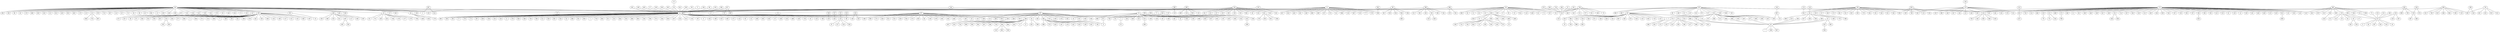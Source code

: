 strict graph "" {
	318 -- 547;
	318 -- 282;
	318 -- 361;
	318 -- 409;
	318 -- 485;
	318 -- 444;
	318 -- 82;
	318 -- 84;
	318 -- 127;
	318 -- 442;
	318 -- 5;
	318 -- 115;
	318 -- 338;
	318 -- 494;
	318 -- 283;
	318 -- 86;
	318 -- 40;
	318 -- 176;
	318 -- 333;
	318 -- 486;
	318 -- 64;
	318 -- 263;
	318 -- 245;
	318 -- 121;
	318 -- 615;
	318 -- 420;
	318 -- 925;
	318 -- 482;
	318 -- 170;
	318 -- 113;
	318 -- 976;
	318 -- 725;
	318 -- 367;
	318 -- 114;
	318 -- 527;
	318 -- 76;
	318 -- 36;
	318 -- 96;
	318 -- 417;
	318 -- 981;
	318 -- 13;
	318 -- 326;
	318 -- 411;
	318 -- 426;
	318 -- 107;
	318 -- 160;
	318 -- 48;
	318 -- 256;
	318 -- 423;
	318 -- 47;
	318 -- 169;
	318 -- 455;
	318 -- 370;
	318 -- 83;
	318 -- 375;
	318 -- 443;
	318 -- 424;
	318 -- 171;
	318 -- 183;
	547 -- 339;
	547 -- 847;
	547 -- 133;
	547 -- 165;
	547 -- 437;
	547 -- 38;
	547 -- 87;
	547 -- 340;
	679 -- 187;
	679 -- 80;
	679 -- 533;
	679 -- 68;
	679 -- 188;
	679 -- 81;
	679 -- 551;
	679 -- 971;
	679 -- 137;
	679 -- 189;
	679 -- 508;
	679 -- 69;
	679 -- 549;
	679 -- 663;
	679 -- 460;
	679 -- 375;
	764 -- 331;
	764 -- 168;
	764 -- 314;
	764 -- 74;
	764 -- 483;
	764 -- 541;
	764 -- 211;
	764 -- 30;
	764 -- 377;
	135 -- 336;
	135 -- 136;
	135 -- 27;
	135 -- 93;
	135 -- 23;
	135 -- 914;
	135 -- 116;
	135 -- 438;
	135 -- 62;
	135 -- 75;
	135 -- 337;
	135 -- 860;
	135 -- 65;
	135 -- 47;
	135 -- 31;
	135 -- 251;
	135 -- 30;
	135 -- 26;
	694 -- 664;
	694 -- 290;
	694 -- 129;
	694 -- 255;
	694 -- 706;
	694 -- 610;
	694 -- 484;
	694 -- 549;
	694 -- 493;
	350 -- 851;
	350 -- 94;
	350 -- 936;
	350 -- 533;
	350 -- 345;
	350 -- 320;
	350 -- 157;
	350 -- 180;
	350 -- 572;
	350 -- 342;
	350 -- 681;
	350 -- 351;
	350 -- 822;
	350 -- 593;
	350 -- 178;
	350 -- 204;
	350 -- 191;
	350 -- 343;
	350 -- 352;
	172 -- 219;
	172 -- 212;
	172 -- 468;
	172 -- 533;
	172 -- 275;
	172 -- 346;
	172 -- 51;
	172 -- 60;
	172 -- 280;
	172 -- 440;
	172 -- 249;
	172 -- 457;
	172 -- 166;
	172 -- 231;
	172 -- 714;
	172 -- 207;
	172 -- 655;
	172 -- 585;
	172 -- 526;
	172 -- 515;
	172 -- 403;
	172 -- 434;
	172 -- 820;
	172 -- 542;
	172 -- 167;
	172 -- 130;
	172 -- 295;
	172 -- 197;
	172 -- 285;
	172 -- 365;
	172 -- 292;
	172 -- 413;
	172 -- 523;
	172 -- 61;
	172 -- 128;
	172 -- 142;
	172 -- 14;
	172 -- 228;
	172 -- 181;
	172 -- 450;
	172 -- 458;
	172 -- 123;
	172 -- 419;
	172 -- 813;
	172 -- 28;
	172 -- 205;
	172 -- 143;
	172 -- 734;
	172 -- 214;
	172 -- 464;
	935 -- 936;
	935 -- 353;
	935 -- 100;
	935 -- 125;
	935 -- 768;
	336 -- 92;
	336 -- 883;
	336 -- 560;
	336 -- 260;
	336 -- 400;
	336 -- 816;
	336 -- 41;
	156 -- 179;
	187 -- 550;
	187 -- 363;
	187 -- 366;
	187 -- 473;
	187 -- 316;
	187 -- 518;
	187 -- 155;
	187 -- 932;
	187 -- 710;
	187 -- 152;
	187 -- 1;
	187 -- 145;
	187 -- 20;
	187 -- 418;
	187 -- 546;
	187 -- 671;
	187 -- 146;
	187 -- 459;
	187 -- 667;
	480 -- 39;
	480 -- 356;
	480 -- 509;
	480 -- 564;
	480 -- 221;
	480 -- 638;
	480 -- 362;
	480 -- 678;
	480 -- 142;
	480 -- 252;
	80 -- 474;
	80 -- 880;
	80 -- 747;
	80 -- 174;
	80 -- 286;
	80 -- 112;
	80 -- 384;
	80 -- 230;
	80 -- 287;
	80 -- 490;
	80 -- 303;
	80 -- 299;
	80 -- 431;
	80 -- 253;
	489 -- 210;
	489 -- 929;
	489 -- 64;
	489 -- 132;
	489 -- 408;
	312 -- 317;
	39 -- 35;
	39 -- 151;
	39 -- 33;
	39 -- 34;
	39 -- 29;
	39 -- 37;
	244 -- 235;
	244 -- 301;
	244 -- 810;
	244 -- 64;
	244 -- 241;
	244 -- 422;
	244 -- 237;
	244 -- 159;
	244 -- 236;
	244 -- 158;
	244 -- 233;
	244 -- 963;
	244 -- 58;
	872 -- 314;
	219 -- 79;
	454 -- 258;
	454 -- 106;
	92 -- 22;
	92 -- 259;
	92 -- 530;
	92 -- 373;
	92 -- 520;
	92 -- 538;
	92 -- 723;
	92 -- 728;
	92 -- 818;
	447 -- 322;
	447 -- 429;
	447 -- 335;
	447 -- 273;
	447 -- 933;
	447 -- 46;
	447 -- 139;
	447 -- 579;
	447 -- 592;
	447 -- 334;
	447 -- 446;
	447 -- 15;
	447 -- 269;
	447 -- 461;
	447 -- 45;
	447 -- 448;
	447 -- 690;
	447 -- 272;
	447 -- 428;
	447 -- 812;
	627 -- 333;
	627 -- 809;
	627 -- 707;
	558 -- 529;
	558 -- 674;
	282 -- 597;
	282 -- 577;
	282 -- 586;
	282 -- 4;
	282 -- 856;
	282 -- 371;
	282 -- 153;
	282 -- 589;
	282 -- 77;
	282 -- 588;
	282 -- 393;
	282 -- 641;
	282 -- 288;
	282 -- 478;
	282 -- 441;
	282 -- 163;
	282 -- 404;
	282 -- 154;
	282 -- 190;
	282 -- 217;
	282 -- 311;
	282 -- 531;
	282 -- 355;
	282 -- 662;
	21 -- 896;
	21 -- 308;
	21 -- 327;
	21 -- 274;
	21 -- 44;
	21 -- 686;
	21 -- 118;
	21 -- 467;
	21 -- 64;
	21 -- 519;
	21 -- 777;
	21 -- 278;
	21 -- 647;
	21 -- 624;
	21 -- 462;
	21 -- 296;
	21 -- 581;
	21 -- 548;
	474 -- 328;
	474 -- 186;
	474 -- 477;
	474 -- 469;
	474 -- 110;
	474 -- 514;
	179 -- 150;
	179 -- 388;
	179 -- 347;
	179 -- 342;
	179 -- 104;
	179 -- 122;
	179 -- 148;
	179 -- 262;
	179 -- 907;
	179 -- 381;
	179 -- 203;
	179 -- 378;
	179 -- 321;
	781 -- 621;
	781 -- 537;
	407 -- 266;
	407 -- 43;
	407 -- 265;
	407 -- 566;
	407 -- 525;
	407 -- 503;
	407 -- 374;
	407 -- 505;
	407 -- 332;
	407 -- 358;
	407 -- 504;
	407 -- 213;
	407 -- 499;
	407 -- 406;
	407 -- 502;
	407 -- 141;
	120 -- 94;
	883 -- 32;
	980 -- 64;
	980 -- 119;
	55 -- 3;
	55 -- 193;
	55 -- 949;
	55 -- 552;
	55 -- 194;
	55 -- 412;
	55 -- 126;
	55 -- 63;
	55 -- 208;
	55 -- 481;
	55 -- 56;
	55 -- 698;
	55 -- 738;
	55 -- 59;
	803 -- 1001;
	803 -- 412;
	803 -- 195;
	803 -- 990;
	803 -- 826;
	544 -- 257;
	544 -- 107;
	356 -- 410;
	89 -- 924;
	89 -- 845;
	89 -- 64;
	89 -- 304;
	89 -- 88;
	89 -- 919;
	575 -- 851;
	361 -- 25;
	329 -- 64;
	94 -- 776;
	94 -- 908;
	94 -- 917;
	94 -- 200;
	94 -- 294;
	94 -- 206;
	409 -- 497;
	409 -- 117;
	409 -- 590;
	409 -- 390;
	409 -- 138;
	409 -- 555;
	409 -- 421;
	485 -- 387;
	389 -- 162;
	389 -- 385;
	389 -- 64;
	389 -- 341;
	389 -- 521;
	389 -- 391;
	389 -- 182;
	880 -- 921;
	697 -- 414;
	697 -- 5;
	266 -- 264;
	266 -- 804;
	266 -- 324;
	266 -- 9;
	266 -- 12;
	266 -- 754;
	266 -- 608;
	266 -- 500;
	266 -- 565;
	266 -- 267;
	266 -- 246;
	266 -- 720;
	399 -- 543;
	399 -- 493;
	43 -- 569;
	43 -- 452;
	550 -- 19;
	82 -- 277;
	82 -- 279;
	82 -- 708;
	82 -- 50;
	82 -- 78;
	82 -- 563;
	82 -- 453;
	82 -- 748;
	82 -- 576;
	212 -- 70;
	212 -- 144;
	3 -- 571;
	497 -- 491;
	497 -- 562;
	602 -- 533;
	602 -- 529;
	602 -- 700;
	602 -- 699;
	918 -- 64;
	566 -- 573;
	566 -- 823;
	566 -- 247;
	566 -- 570;
	566 -- 451;
	566 -- 666;
	566 -- 8;
	302 -- 64;
	472 -- 355;
	472 -- 471;
	930 -- 927;
	930 -- 931;
	930 -- 926;
	264 -- 510;
	264 -- 661;
	264 -- 359;
	218 -- 317;
	218 -- 220;
	218 -- 297;
	210 -- 242;
	210 -- 240;
	717 -- 131;
	986 -- 261;
	986 -- 470;
	986 -- 411;
	892 -- 314;
	525 -- 913;
	525 -- 951;
	525 -- 765;
	525 -- 293;
	533 -- 360;
	533 -- 435;
	533 -- 756;
	533 -- 185;
	533 -- 582;
	53 -- 922;
	53 -- 465;
	53 -- 537;
	529 -- 487;
	529 -- 488;
	248 -- 317;
	366 -- 886;
	366 -- 758;
	695 -- 317;
	301 -- 276;
	301 -- 953;
	301 -- 651;
	301 -- 298;
	815 -- 64;
	133 -- 291;
	133 -- 402;
	330 -- 64;
	275 -- 789;
	613 -- 537;
	922 -- 956;
	726 -- 314;
	536 -- 229;
	71 -- 49;
	71 -- 433;
	71 -- 209;
	90 -- 64;
	73 -- 317;
	84 -- 649;
	84 -- 654;
	84 -- 270;
	0 -- 64;
	164 -- 64;
	316 -- 905;
	162 -- 532;
	162 -- 643;
	66 -- 64;
	313 -- 317;
	642 -- 284;
	642 -- 16;
	642 -- 254;
	845 -- 865;
	239 -- 373;
	147 -- 1;
	232 -- 64;
	232 -- 501;
	174 -- 175;
	115 -- 987;
	115 -- 900;
	115 -- 753;
	103 -- 64;
	513 -- 655;
	320 -- 396;
	392 -- 296;
	394 -- 537;
	557 -- 445;
	231 -- 344;
	231 -- 656;
	791 -- 425;
	791 -- 623;
	791 -- 612;
	791 -- 401;
	791 -- 493;
	1 -- 568;
	1 -- 250;
	306 -- 64;
	281 -- 64;
	199 -- 64;
	131 -- 64;
	192 -- 807;
	405 -- 64;
	57 -- 64;
	64 -- 216;
	64 -- 496;
	64 -- 149;
	64 -- 733;
	64 -- 91;
	64 -- 223;
	64 -- 786;
	64 -- 685;
	64 -- 16;
	64 -- 106;
	64 -- 349;
	64 -- 395;
	64 -- 177;
	64 -- 379;
	64 -- 173;
	64 -- 269;
	64 -- 397;
	64 -- 859;
	64 -- 238;
	64 -- 325;
	64 -- 243;
	64 -- 11;
	64 -- 376;
	64 -- 640;
	64 -- 506;
	64 -- 730;
	64 -- 300;
	64 -- 412;
	64 -- 511;
	64 -- 430;
	64 -- 601;
	64 -- 354;
	64 -- 42;
	64 -- 498;
	64 -- 201;
	64 -- 229;
	64 -- 926;
	64 -- 950;
	64 -- 2;
	64 -- 102;
	64 -- 719;
	64 -- 840;
	64 -- 611;
	64 -- 222;
	64 -- 98;
	64 -- 644;
	64 -- 105;
	64 -- 466;
	64 -- 665;
	64 -- 140;
	64 -- 209;
	64 -- 445;
	64 -- 196;
	64 -- 372;
	64 -- 184;
	64 -- 828;
	64 -- 357;
	64 -- 224;
	64 -- 215;
	64 -- 134;
	64 -- 99;
	64 -- 6;
	64 -- 234;
	64 -- 198;
	64 -- 323;
	64 -- 492;
	64 -- 271;
	64 -- 124;
	64 -- 95;
	64 -- 24;
	64 -- 141;
	64 -- 309;
	64 -- 305;
	64 -- 528;
	64 -- 10;
	64 -- 108;
	655 -- 427;
	618 -- 98;
	380 -- 537;
	221 -- 317;
	101 -- 102;
	317 -- 17;
	317 -- 85;
	317 -- 307;
	317 -- 226;
	317 -- 310;
	317 -- 18;
	20 -- 537;
	495 -- 314;
	52 -- 314;
	29 -- 545;
	29 -- 554;
	368 -- 537;
	672 -- 8;
	412 -- 683;
	285 -- 635;
	227 -- 537;
	161 -- 314;
	314 -- 225;
	102 -- 517;
	102 -- 516;
	102 -- 832;
	102 -- 97;
	242 -- 599;
	807 -- 54;
	807 -- 303;
	209 -- 319;
	209 -- 587;
	537 -- 7;
	537 -- 268;
	537 -- 607;
	813 -- 600;
}
